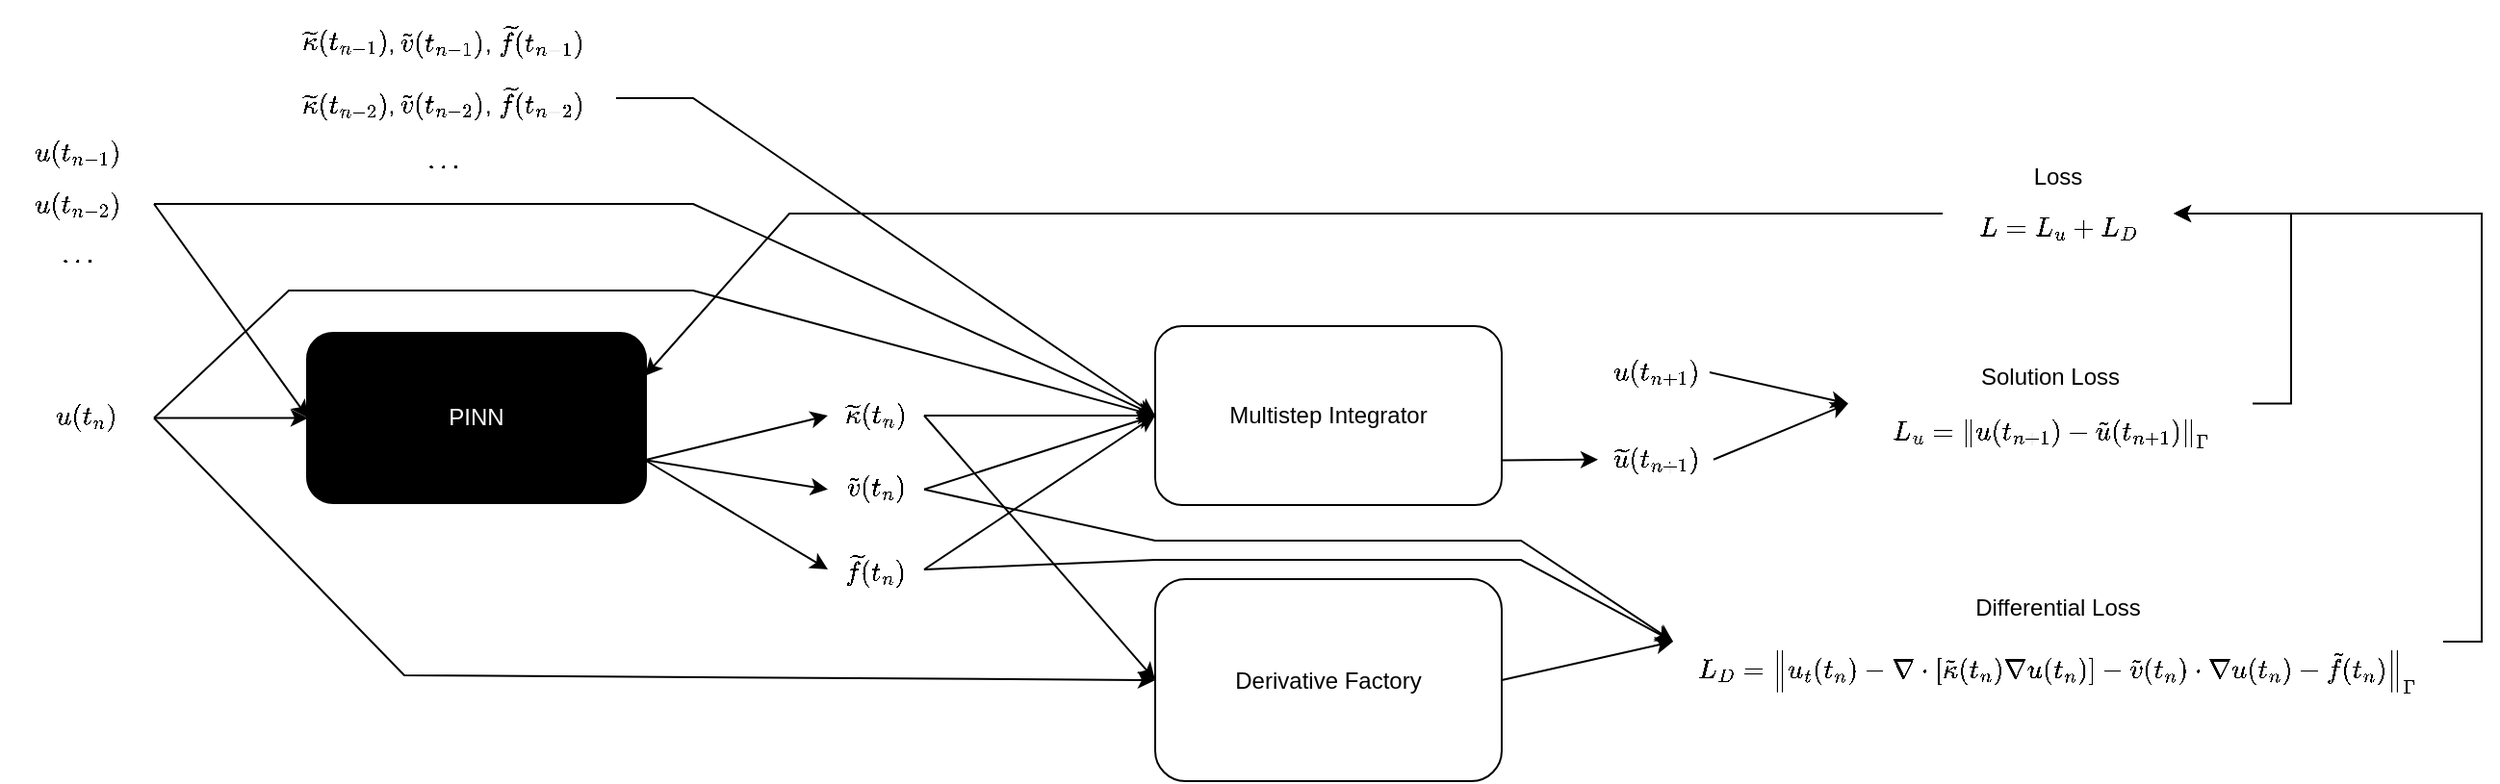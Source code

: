 <mxfile version="26.0.11">
  <diagram name="Page-1" id="dHEjQKyAx2glMH0PPZ7r">
    <mxGraphModel dx="1722" dy="923" grid="1" gridSize="10" guides="1" tooltips="1" connect="1" arrows="1" fold="1" page="1" pageScale="1" pageWidth="2000" pageHeight="2000" math="1" shadow="0">
      <root>
        <mxCell id="0" />
        <mxCell id="1" parent="0" />
        <mxCell id="L2Xz_SyH8n0p4nSWYo8K-233" value="&lt;font style=&quot;color: rgb(255, 255, 255);&quot;&gt;PINN&lt;/font&gt;" style="rounded=1;whiteSpace=wrap;html=1;strokeWidth=2;fillColor=#000000;" parent="1" vertex="1">
          <mxGeometry x="410" y="452.5" width="175" height="87.5" as="geometry" />
        </mxCell>
        <mxCell id="L2Xz_SyH8n0p4nSWYo8K-241" value="`\tilde{v}(t_n)`" style="text;html=1;align=center;verticalAlign=middle;whiteSpace=wrap;rounded=0;" parent="1" vertex="1">
          <mxGeometry x="680" y="518.38" width="50" height="30" as="geometry" />
        </mxCell>
        <mxCell id="L2Xz_SyH8n0p4nSWYo8K-247" value="" style="endArrow=classic;html=1;rounded=0;exitX=1;exitY=0.75;exitDx=0;exitDy=0;entryX=0;entryY=0.5;entryDx=0;entryDy=0;" parent="1" source="L2Xz_SyH8n0p4nSWYo8K-233" target="yh-87h6LT-zxQJzMNpkT-10" edge="1">
          <mxGeometry width="50" height="50" relative="1" as="geometry">
            <mxPoint x="840" y="700.25" as="sourcePoint" />
            <mxPoint x="910" y="560" as="targetPoint" />
          </mxGeometry>
        </mxCell>
        <mxCell id="L2Xz_SyH8n0p4nSWYo8K-248" value="" style="endArrow=classic;html=1;rounded=0;entryX=0;entryY=0.5;entryDx=0;entryDy=0;exitX=1;exitY=0.75;exitDx=0;exitDy=0;" parent="1" source="L2Xz_SyH8n0p4nSWYo8K-233" target="L2Xz_SyH8n0p4nSWYo8K-241" edge="1">
          <mxGeometry width="50" height="50" relative="1" as="geometry">
            <mxPoint x="950" y="510.25" as="sourcePoint" />
            <mxPoint x="945" y="730.25" as="targetPoint" />
          </mxGeometry>
        </mxCell>
        <mxCell id="L2Xz_SyH8n0p4nSWYo8K-249" value="" style="endArrow=classic;html=1;rounded=0;exitX=1;exitY=0.75;exitDx=0;exitDy=0;entryX=0;entryY=0.5;entryDx=0;entryDy=0;" parent="1" source="L2Xz_SyH8n0p4nSWYo8K-233" target="yh-87h6LT-zxQJzMNpkT-12" edge="1">
          <mxGeometry width="50" height="50" relative="1" as="geometry">
            <mxPoint x="880" y="595.25" as="sourcePoint" />
            <mxPoint x="840" y="660" as="targetPoint" />
          </mxGeometry>
        </mxCell>
        <mxCell id="L2Xz_SyH8n0p4nSWYo8K-256" value="Multistep Integrator" style="rounded=1;whiteSpace=wrap;html=1;" parent="1" vertex="1">
          <mxGeometry x="850" y="448.47" width="180" height="93" as="geometry" />
        </mxCell>
        <mxCell id="L2Xz_SyH8n0p4nSWYo8K-257" value="" style="endArrow=classic;html=1;rounded=0;exitX=1;exitY=0.5;exitDx=0;exitDy=0;entryX=0;entryY=0.5;entryDx=0;entryDy=0;" parent="1" source="yh-87h6LT-zxQJzMNpkT-10" target="L2Xz_SyH8n0p4nSWYo8K-256" edge="1">
          <mxGeometry width="50" height="50" relative="1" as="geometry">
            <mxPoint x="830" y="613.38" as="sourcePoint" />
            <mxPoint x="910" y="454.22" as="targetPoint" />
          </mxGeometry>
        </mxCell>
        <mxCell id="L2Xz_SyH8n0p4nSWYo8K-258" value="" style="endArrow=classic;html=1;rounded=0;exitX=1;exitY=0.5;exitDx=0;exitDy=0;entryX=0;entryY=0.5;entryDx=0;entryDy=0;" parent="1" source="L2Xz_SyH8n0p4nSWYo8K-241" target="L2Xz_SyH8n0p4nSWYo8K-256" edge="1">
          <mxGeometry width="50" height="50" relative="1" as="geometry">
            <mxPoint x="860" y="524.22" as="sourcePoint" />
            <mxPoint x="910" y="474.22" as="targetPoint" />
          </mxGeometry>
        </mxCell>
        <mxCell id="L2Xz_SyH8n0p4nSWYo8K-259" value="" style="endArrow=classic;html=1;rounded=0;exitX=1;exitY=0.5;exitDx=0;exitDy=0;entryX=0;entryY=0.5;entryDx=0;entryDy=0;" parent="1" source="yh-87h6LT-zxQJzMNpkT-12" target="L2Xz_SyH8n0p4nSWYo8K-256" edge="1">
          <mxGeometry width="50" height="50" relative="1" as="geometry">
            <mxPoint x="830" y="673.38" as="sourcePoint" />
            <mxPoint x="890" y="531.5" as="targetPoint" />
          </mxGeometry>
        </mxCell>
        <mxCell id="L2Xz_SyH8n0p4nSWYo8K-262" value="`\tilde{u}(t_{n + 1})`" style="text;html=1;align=center;verticalAlign=middle;whiteSpace=wrap;rounded=0;" parent="1" vertex="1">
          <mxGeometry x="1080" y="502.88" width="60" height="30" as="geometry" />
        </mxCell>
        <mxCell id="L2Xz_SyH8n0p4nSWYo8K-263" value="" style="endArrow=classic;html=1;rounded=0;exitX=1;exitY=0.75;exitDx=0;exitDy=0;entryX=0;entryY=0.5;entryDx=0;entryDy=0;" parent="1" source="L2Xz_SyH8n0p4nSWYo8K-256" target="L2Xz_SyH8n0p4nSWYo8K-262" edge="1">
          <mxGeometry width="50" height="50" relative="1" as="geometry">
            <mxPoint x="1180" y="689.28" as="sourcePoint" />
            <mxPoint x="1230" y="639.28" as="targetPoint" />
          </mxGeometry>
        </mxCell>
        <mxCell id="yh-87h6LT-zxQJzMNpkT-37" style="edgeStyle=orthogonalEdgeStyle;rounded=0;orthogonalLoop=1;jettySize=auto;html=1;exitX=1;exitY=0.5;exitDx=0;exitDy=0;entryX=1;entryY=0.5;entryDx=0;entryDy=0;" edge="1" parent="1" source="yh-87h6LT-zxQJzMNpkT-4" target="yh-87h6LT-zxQJzMNpkT-34">
          <mxGeometry relative="1" as="geometry" />
        </mxCell>
        <mxCell id="yh-87h6LT-zxQJzMNpkT-4" value="Differential Loss&lt;br&gt;&lt;div&gt;&lt;br&gt;&lt;/div&gt;&lt;div&gt;\( L_D = \left\| u_t(t_n) - \nabla \cdot \left[ \tilde{\kappa}(t_n) \nabla u(t_n) \right] - \tilde{v}(t_n) \cdot \nabla u(t_n) - \tilde{f}(t_n) \right\|_\Gamma \)&lt;/div&gt;" style="text;html=1;align=center;verticalAlign=middle;whiteSpace=wrap;rounded=0;" vertex="1" parent="1">
          <mxGeometry x="1119" y="572.5" width="400" height="80" as="geometry" />
        </mxCell>
        <mxCell id="yh-87h6LT-zxQJzMNpkT-36" style="edgeStyle=orthogonalEdgeStyle;rounded=0;orthogonalLoop=1;jettySize=auto;html=1;exitX=1;exitY=0.5;exitDx=0;exitDy=0;entryX=1;entryY=0.5;entryDx=0;entryDy=0;" edge="1" parent="1" source="yh-87h6LT-zxQJzMNpkT-8" target="yh-87h6LT-zxQJzMNpkT-34">
          <mxGeometry relative="1" as="geometry" />
        </mxCell>
        <mxCell id="yh-87h6LT-zxQJzMNpkT-8" value="Solution Loss&lt;div&gt;&lt;br&gt;&lt;/div&gt;&lt;div&gt;\( L_u = \left\| u(t_{n+1}) - \tilde{u}(t_{n+1}) \right\|_\Gamma \)&lt;/div&gt;" style="text;html=1;align=center;verticalAlign=middle;whiteSpace=wrap;rounded=0;" vertex="1" parent="1">
          <mxGeometry x="1210" y="453.75" width="210" height="70" as="geometry" />
        </mxCell>
        <mxCell id="yh-87h6LT-zxQJzMNpkT-10" value="`\tilde{\kappa}(t_n)`" style="text;html=1;align=center;verticalAlign=middle;whiteSpace=wrap;rounded=0;" vertex="1" parent="1">
          <mxGeometry x="680" y="480" width="50" height="30" as="geometry" />
        </mxCell>
        <mxCell id="yh-87h6LT-zxQJzMNpkT-12" value="`\tilde{f}(t_n)`" style="text;html=1;align=center;verticalAlign=middle;whiteSpace=wrap;rounded=0;" vertex="1" parent="1">
          <mxGeometry x="680" y="560" width="50" height="30" as="geometry" />
        </mxCell>
        <mxCell id="yh-87h6LT-zxQJzMNpkT-13" value="Derivative Factory" style="rounded=1;whiteSpace=wrap;html=1;" vertex="1" parent="1">
          <mxGeometry x="850" y="580" width="180" height="105" as="geometry" />
        </mxCell>
        <mxCell id="yh-87h6LT-zxQJzMNpkT-15" value="" style="endArrow=classic;html=1;rounded=0;exitX=1;exitY=0.5;exitDx=0;exitDy=0;entryX=0;entryY=0.5;entryDx=0;entryDy=0;" edge="1" parent="1" source="yh-87h6LT-zxQJzMNpkT-10" target="yh-87h6LT-zxQJzMNpkT-13">
          <mxGeometry width="50" height="50" relative="1" as="geometry">
            <mxPoint x="720" y="480" as="sourcePoint" />
            <mxPoint x="770" y="430" as="targetPoint" />
          </mxGeometry>
        </mxCell>
        <mxCell id="yh-87h6LT-zxQJzMNpkT-16" value="" style="endArrow=classic;html=1;rounded=0;exitX=1;exitY=0.5;exitDx=0;exitDy=0;entryX=0;entryY=0.5;entryDx=0;entryDy=0;" edge="1" parent="1" source="L2Xz_SyH8n0p4nSWYo8K-241" target="yh-87h6LT-zxQJzMNpkT-4">
          <mxGeometry width="50" height="50" relative="1" as="geometry">
            <mxPoint x="740" y="615" as="sourcePoint" />
            <mxPoint x="900" y="498" as="targetPoint" />
            <Array as="points">
              <mxPoint x="850" y="560" />
              <mxPoint x="1040" y="560" />
            </Array>
          </mxGeometry>
        </mxCell>
        <mxCell id="yh-87h6LT-zxQJzMNpkT-18" value="`u(t_n)`" style="text;html=1;align=center;verticalAlign=middle;whiteSpace=wrap;rounded=0;" vertex="1" parent="1">
          <mxGeometry x="260" y="471.25" width="70" height="50" as="geometry" />
        </mxCell>
        <mxCell id="yh-87h6LT-zxQJzMNpkT-21" value="" style="endArrow=classic;html=1;rounded=0;exitX=1;exitY=0.5;exitDx=0;exitDy=0;entryX=0;entryY=0.5;entryDx=0;entryDy=0;" edge="1" parent="1" source="yh-87h6LT-zxQJzMNpkT-18" target="L2Xz_SyH8n0p4nSWYo8K-233">
          <mxGeometry width="50" height="50" relative="1" as="geometry">
            <mxPoint x="420" y="690" as="sourcePoint" />
            <mxPoint x="470" y="640" as="targetPoint" />
          </mxGeometry>
        </mxCell>
        <mxCell id="yh-87h6LT-zxQJzMNpkT-24" value="`u(t_{n+1})`" style="text;html=1;align=center;verticalAlign=middle;whiteSpace=wrap;rounded=0;" vertex="1" parent="1">
          <mxGeometry x="1082" y="452.5" width="56" height="40" as="geometry" />
        </mxCell>
        <mxCell id="yh-87h6LT-zxQJzMNpkT-25" value="" style="endArrow=classic;html=1;rounded=0;exitX=1;exitY=0.5;exitDx=0;exitDy=0;entryX=0;entryY=0.5;entryDx=0;entryDy=0;" edge="1" parent="1" source="L2Xz_SyH8n0p4nSWYo8K-262" target="yh-87h6LT-zxQJzMNpkT-8">
          <mxGeometry width="50" height="50" relative="1" as="geometry">
            <mxPoint x="1234" y="712" as="sourcePoint" />
            <mxPoint x="1284" y="662" as="targetPoint" />
          </mxGeometry>
        </mxCell>
        <mxCell id="yh-87h6LT-zxQJzMNpkT-26" value="" style="endArrow=classic;html=1;rounded=0;exitX=1;exitY=0.5;exitDx=0;exitDy=0;entryX=0;entryY=0.5;entryDx=0;entryDy=0;" edge="1" parent="1" source="yh-87h6LT-zxQJzMNpkT-24" target="yh-87h6LT-zxQJzMNpkT-8">
          <mxGeometry width="50" height="50" relative="1" as="geometry">
            <mxPoint x="1264" y="702" as="sourcePoint" />
            <mxPoint x="1314" y="652" as="targetPoint" />
          </mxGeometry>
        </mxCell>
        <mxCell id="yh-87h6LT-zxQJzMNpkT-28" value="" style="endArrow=classic;html=1;rounded=0;exitX=1;exitY=0.5;exitDx=0;exitDy=0;entryX=0;entryY=0.5;entryDx=0;entryDy=0;" edge="1" parent="1" source="yh-87h6LT-zxQJzMNpkT-13" target="yh-87h6LT-zxQJzMNpkT-4">
          <mxGeometry width="50" height="50" relative="1" as="geometry">
            <mxPoint x="1100" y="930" as="sourcePoint" />
            <mxPoint x="1150" y="880" as="targetPoint" />
          </mxGeometry>
        </mxCell>
        <mxCell id="yh-87h6LT-zxQJzMNpkT-30" value="" style="endArrow=classic;html=1;rounded=0;exitX=1;exitY=0.5;exitDx=0;exitDy=0;entryX=0;entryY=0.5;entryDx=0;entryDy=0;" edge="1" parent="1" source="yh-87h6LT-zxQJzMNpkT-18" target="yh-87h6LT-zxQJzMNpkT-13">
          <mxGeometry width="50" height="50" relative="1" as="geometry">
            <mxPoint x="380" y="640" as="sourcePoint" />
            <mxPoint x="430" y="590" as="targetPoint" />
            <Array as="points">
              <mxPoint x="460" y="630" />
            </Array>
          </mxGeometry>
        </mxCell>
        <mxCell id="yh-87h6LT-zxQJzMNpkT-32" value="" style="endArrow=classic;html=1;rounded=0;exitX=1;exitY=0.5;exitDx=0;exitDy=0;entryX=0;entryY=0.5;entryDx=0;entryDy=0;" edge="1" parent="1" source="yh-87h6LT-zxQJzMNpkT-12" target="yh-87h6LT-zxQJzMNpkT-4">
          <mxGeometry width="50" height="50" relative="1" as="geometry">
            <mxPoint x="890" y="860" as="sourcePoint" />
            <mxPoint x="940" y="810" as="targetPoint" />
            <Array as="points">
              <mxPoint x="850" y="570" />
              <mxPoint x="1040" y="570" />
            </Array>
          </mxGeometry>
        </mxCell>
        <mxCell id="yh-87h6LT-zxQJzMNpkT-34" value="Loss&lt;div&gt;$$ L = L_u + L_D $$&lt;/div&gt;" style="text;html=1;align=center;verticalAlign=middle;whiteSpace=wrap;rounded=0;" vertex="1" parent="1">
          <mxGeometry x="1259" y="350" width="120" height="80" as="geometry" />
        </mxCell>
        <mxCell id="yh-87h6LT-zxQJzMNpkT-35" value="" style="endArrow=classic;html=1;rounded=0;exitX=0;exitY=0.5;exitDx=0;exitDy=0;entryX=1;entryY=0.25;entryDx=0;entryDy=0;" edge="1" parent="1" source="yh-87h6LT-zxQJzMNpkT-34" target="L2Xz_SyH8n0p4nSWYo8K-233">
          <mxGeometry width="50" height="50" relative="1" as="geometry">
            <mxPoint x="1050" y="370" as="sourcePoint" />
            <mxPoint x="1100" y="320" as="targetPoint" />
            <Array as="points">
              <mxPoint x="660" y="390" />
            </Array>
          </mxGeometry>
        </mxCell>
        <mxCell id="yh-87h6LT-zxQJzMNpkT-38" value="$$ u(t_{n-1}) $$&lt;div&gt;$$ u(t_{n-2}) $$&lt;/div&gt;&lt;div&gt;$$ \dots $$&lt;/div&gt;" style="text;html=1;align=center;verticalAlign=middle;whiteSpace=wrap;rounded=0;" vertex="1" parent="1">
          <mxGeometry x="250" y="340" width="80" height="90" as="geometry" />
        </mxCell>
        <mxCell id="yh-87h6LT-zxQJzMNpkT-40" value="" style="endArrow=classic;html=1;rounded=0;exitX=1;exitY=0.5;exitDx=0;exitDy=0;entryX=0;entryY=0.5;entryDx=0;entryDy=0;" edge="1" parent="1" source="yh-87h6LT-zxQJzMNpkT-38" target="L2Xz_SyH8n0p4nSWYo8K-256">
          <mxGeometry width="50" height="50" relative="1" as="geometry">
            <mxPoint x="360" y="330" as="sourcePoint" />
            <mxPoint x="410" y="280" as="targetPoint" />
            <Array as="points">
              <mxPoint x="610" y="385" />
            </Array>
          </mxGeometry>
        </mxCell>
        <mxCell id="yh-87h6LT-zxQJzMNpkT-44" value="" style="endArrow=classic;html=1;rounded=0;exitX=1;exitY=0.5;exitDx=0;exitDy=0;entryX=0;entryY=0.5;entryDx=0;entryDy=0;" edge="1" parent="1" source="yh-87h6LT-zxQJzMNpkT-45" target="L2Xz_SyH8n0p4nSWYo8K-256">
          <mxGeometry width="50" height="50" relative="1" as="geometry">
            <mxPoint x="570" y="330" as="sourcePoint" />
            <mxPoint x="770" y="200" as="targetPoint" />
            <Array as="points">
              <mxPoint x="610" y="330" />
            </Array>
          </mxGeometry>
        </mxCell>
        <mxCell id="yh-87h6LT-zxQJzMNpkT-45" value="&lt;div&gt;`\tilde{\kappa}(t_{n-1})`, `\tilde{v}(t_{n-1})`, `\tilde{f}(t_{n-1})`&lt;/div&gt;&lt;div&gt;&lt;br&gt;&lt;/div&gt;&lt;div&gt;`\tilde{\kappa}(t_{n-2})`, `\tilde{v}(t_{n-2})`, `\tilde{f}(t_{n-2})`&lt;/div&gt;&lt;div&gt;&lt;br&gt;&lt;/div&gt;&lt;div&gt;\(\dots\)&lt;/div&gt;" style="text;html=1;align=center;verticalAlign=middle;whiteSpace=wrap;rounded=0;" vertex="1" parent="1">
          <mxGeometry x="390" y="280" width="180" height="100" as="geometry" />
        </mxCell>
        <mxCell id="yh-87h6LT-zxQJzMNpkT-46" value="" style="endArrow=classic;html=1;rounded=0;exitX=1;exitY=0.5;exitDx=0;exitDy=0;entryX=0;entryY=0.5;entryDx=0;entryDy=0;" edge="1" parent="1" source="yh-87h6LT-zxQJzMNpkT-18" target="L2Xz_SyH8n0p4nSWYo8K-256">
          <mxGeometry width="50" height="50" relative="1" as="geometry">
            <mxPoint x="360" y="720" as="sourcePoint" />
            <mxPoint x="410" y="670" as="targetPoint" />
            <Array as="points">
              <mxPoint x="400" y="430" />
              <mxPoint x="610" y="430" />
            </Array>
          </mxGeometry>
        </mxCell>
        <mxCell id="yh-87h6LT-zxQJzMNpkT-47" value="" style="endArrow=classic;html=1;rounded=0;exitX=1;exitY=0.5;exitDx=0;exitDy=0;entryX=0;entryY=0.5;entryDx=0;entryDy=0;" edge="1" parent="1" source="yh-87h6LT-zxQJzMNpkT-38" target="L2Xz_SyH8n0p4nSWYo8K-233">
          <mxGeometry width="50" height="50" relative="1" as="geometry">
            <mxPoint x="240" y="430" as="sourcePoint" />
            <mxPoint x="290" y="380" as="targetPoint" />
          </mxGeometry>
        </mxCell>
      </root>
    </mxGraphModel>
  </diagram>
</mxfile>
